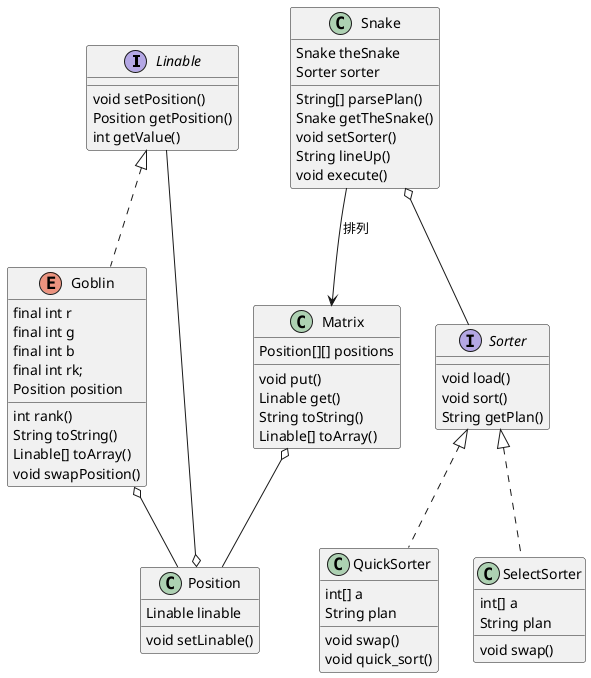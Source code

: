 @startuml

interface Linable{
    void setPosition()
    Position getPosition()
    int getValue()
}
enum Goblin implements Linable{
    final int r
    final int g
    final int b
    final int rk;
    Position position
    int rank()
    String toString()
    Linable[] toArray()
    void swapPosition()
}
class Position {
    Linable linable 
    void setLinable()
}
class Matrix {
    Position[][] positions
    void put()
    Linable get()
    String toString()
    Linable[] toArray()
}
interface Sorter {
    void load()
    void sort()
    String getPlan()
}
class QuickSorter implements Sorter {
    int[] a
    String plan
    void swap() 
    void quick_sort()
}
class SelectSorter implements Sorter {
    int[] a
    String plan
    void swap() 
}
class Snake{
    Snake theSnake
    Sorter sorter
    String[] parsePlan()
    Snake getTheSnake()
    void setSorter()
    String lineUp()
    void execute()
}


Matrix o-- Position
Goblin  o--  Position
Snake o-- Sorter
Snake --> Matrix: 排列
Linable --o Position 



@enduml